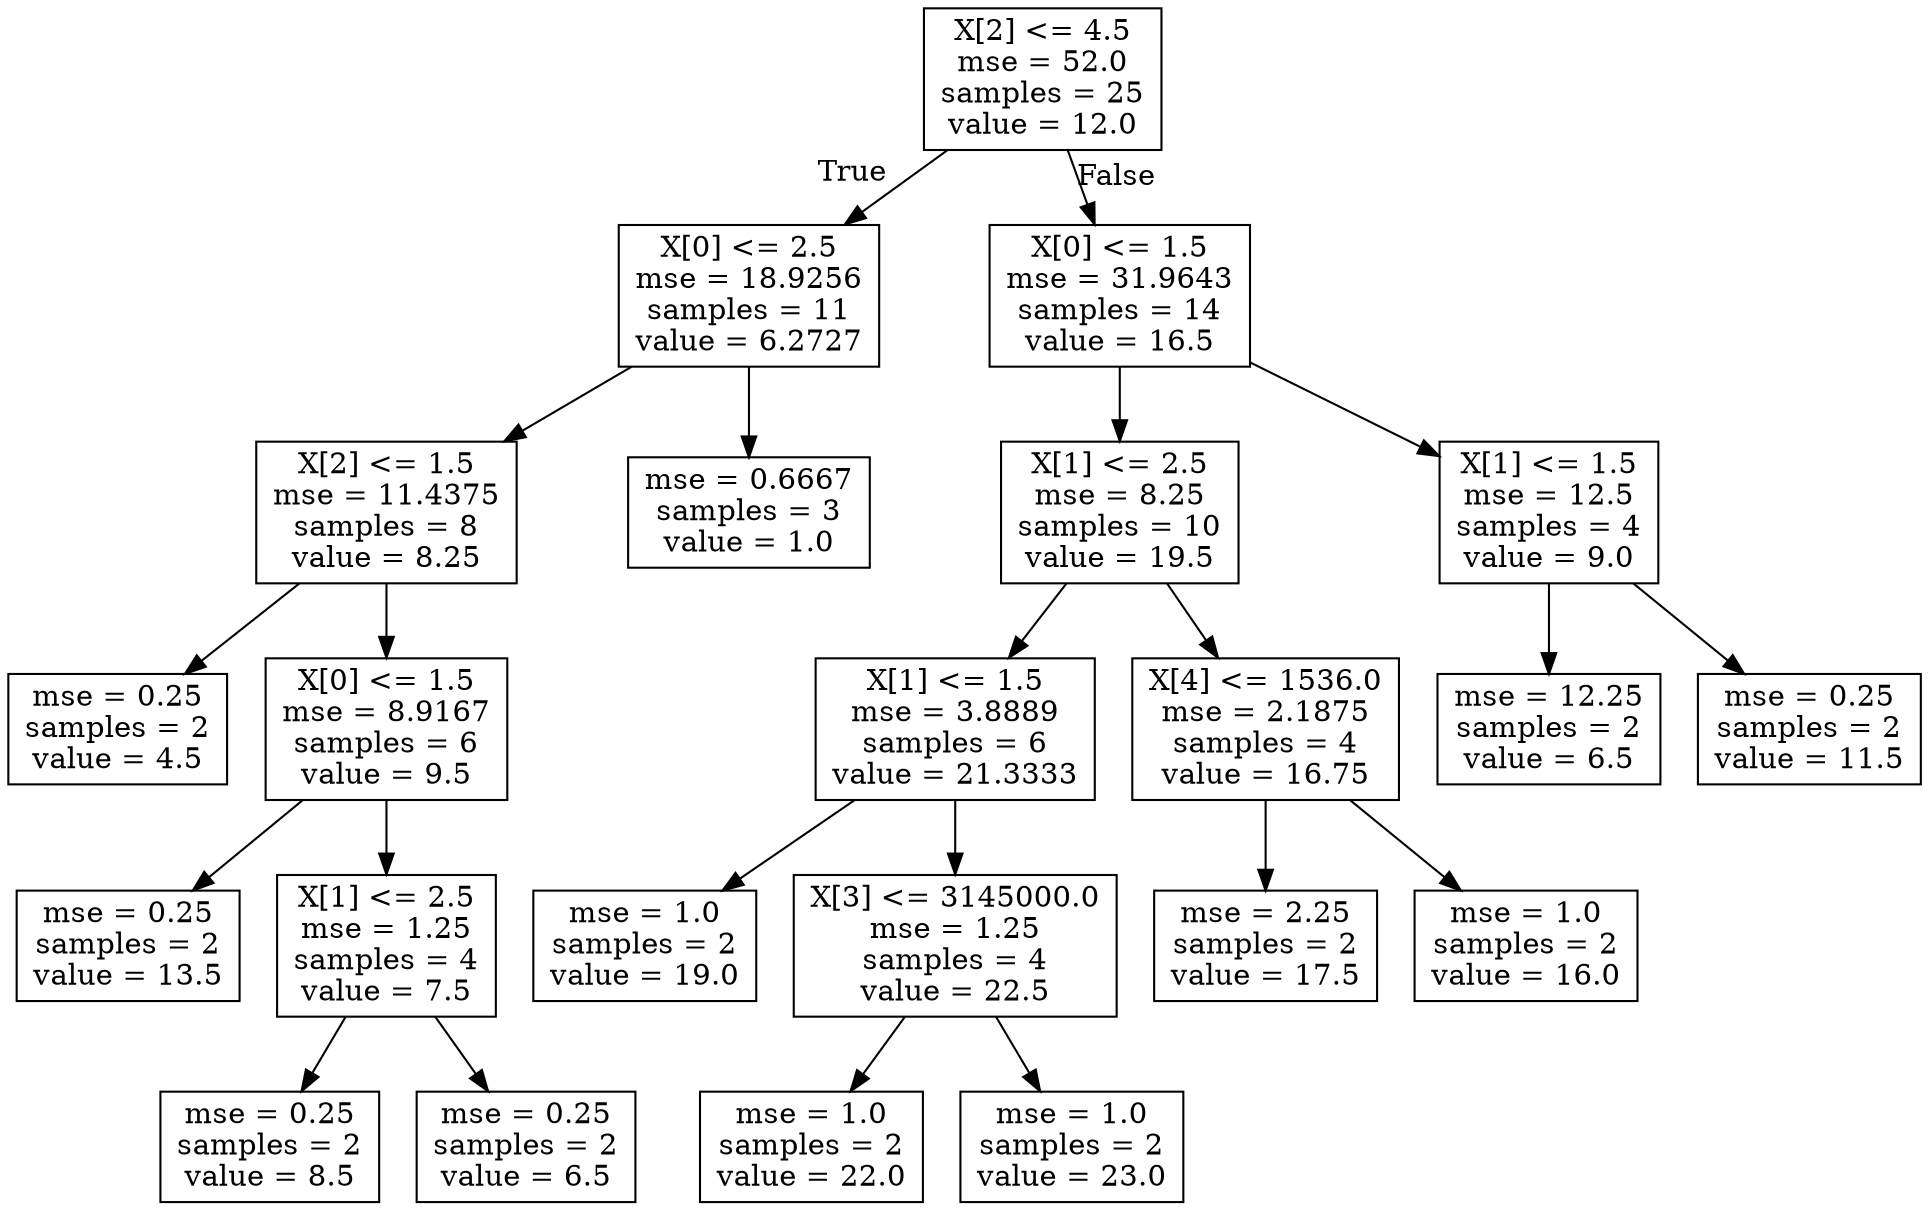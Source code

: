 digraph Tree {
node [shape=box] ;
0 [label="X[2] <= 4.5\nmse = 52.0\nsamples = 25\nvalue = 12.0"] ;
1 [label="X[0] <= 2.5\nmse = 18.9256\nsamples = 11\nvalue = 6.2727"] ;
0 -> 1 [labeldistance=2.5, labelangle=45, headlabel="True"] ;
2 [label="X[2] <= 1.5\nmse = 11.4375\nsamples = 8\nvalue = 8.25"] ;
1 -> 2 ;
3 [label="mse = 0.25\nsamples = 2\nvalue = 4.5"] ;
2 -> 3 ;
4 [label="X[0] <= 1.5\nmse = 8.9167\nsamples = 6\nvalue = 9.5"] ;
2 -> 4 ;
5 [label="mse = 0.25\nsamples = 2\nvalue = 13.5"] ;
4 -> 5 ;
6 [label="X[1] <= 2.5\nmse = 1.25\nsamples = 4\nvalue = 7.5"] ;
4 -> 6 ;
7 [label="mse = 0.25\nsamples = 2\nvalue = 8.5"] ;
6 -> 7 ;
8 [label="mse = 0.25\nsamples = 2\nvalue = 6.5"] ;
6 -> 8 ;
9 [label="mse = 0.6667\nsamples = 3\nvalue = 1.0"] ;
1 -> 9 ;
10 [label="X[0] <= 1.5\nmse = 31.9643\nsamples = 14\nvalue = 16.5"] ;
0 -> 10 [labeldistance=2.5, labelangle=-45, headlabel="False"] ;
11 [label="X[1] <= 2.5\nmse = 8.25\nsamples = 10\nvalue = 19.5"] ;
10 -> 11 ;
12 [label="X[1] <= 1.5\nmse = 3.8889\nsamples = 6\nvalue = 21.3333"] ;
11 -> 12 ;
13 [label="mse = 1.0\nsamples = 2\nvalue = 19.0"] ;
12 -> 13 ;
14 [label="X[3] <= 3145000.0\nmse = 1.25\nsamples = 4\nvalue = 22.5"] ;
12 -> 14 ;
15 [label="mse = 1.0\nsamples = 2\nvalue = 22.0"] ;
14 -> 15 ;
16 [label="mse = 1.0\nsamples = 2\nvalue = 23.0"] ;
14 -> 16 ;
17 [label="X[4] <= 1536.0\nmse = 2.1875\nsamples = 4\nvalue = 16.75"] ;
11 -> 17 ;
18 [label="mse = 2.25\nsamples = 2\nvalue = 17.5"] ;
17 -> 18 ;
19 [label="mse = 1.0\nsamples = 2\nvalue = 16.0"] ;
17 -> 19 ;
20 [label="X[1] <= 1.5\nmse = 12.5\nsamples = 4\nvalue = 9.0"] ;
10 -> 20 ;
21 [label="mse = 12.25\nsamples = 2\nvalue = 6.5"] ;
20 -> 21 ;
22 [label="mse = 0.25\nsamples = 2\nvalue = 11.5"] ;
20 -> 22 ;
}